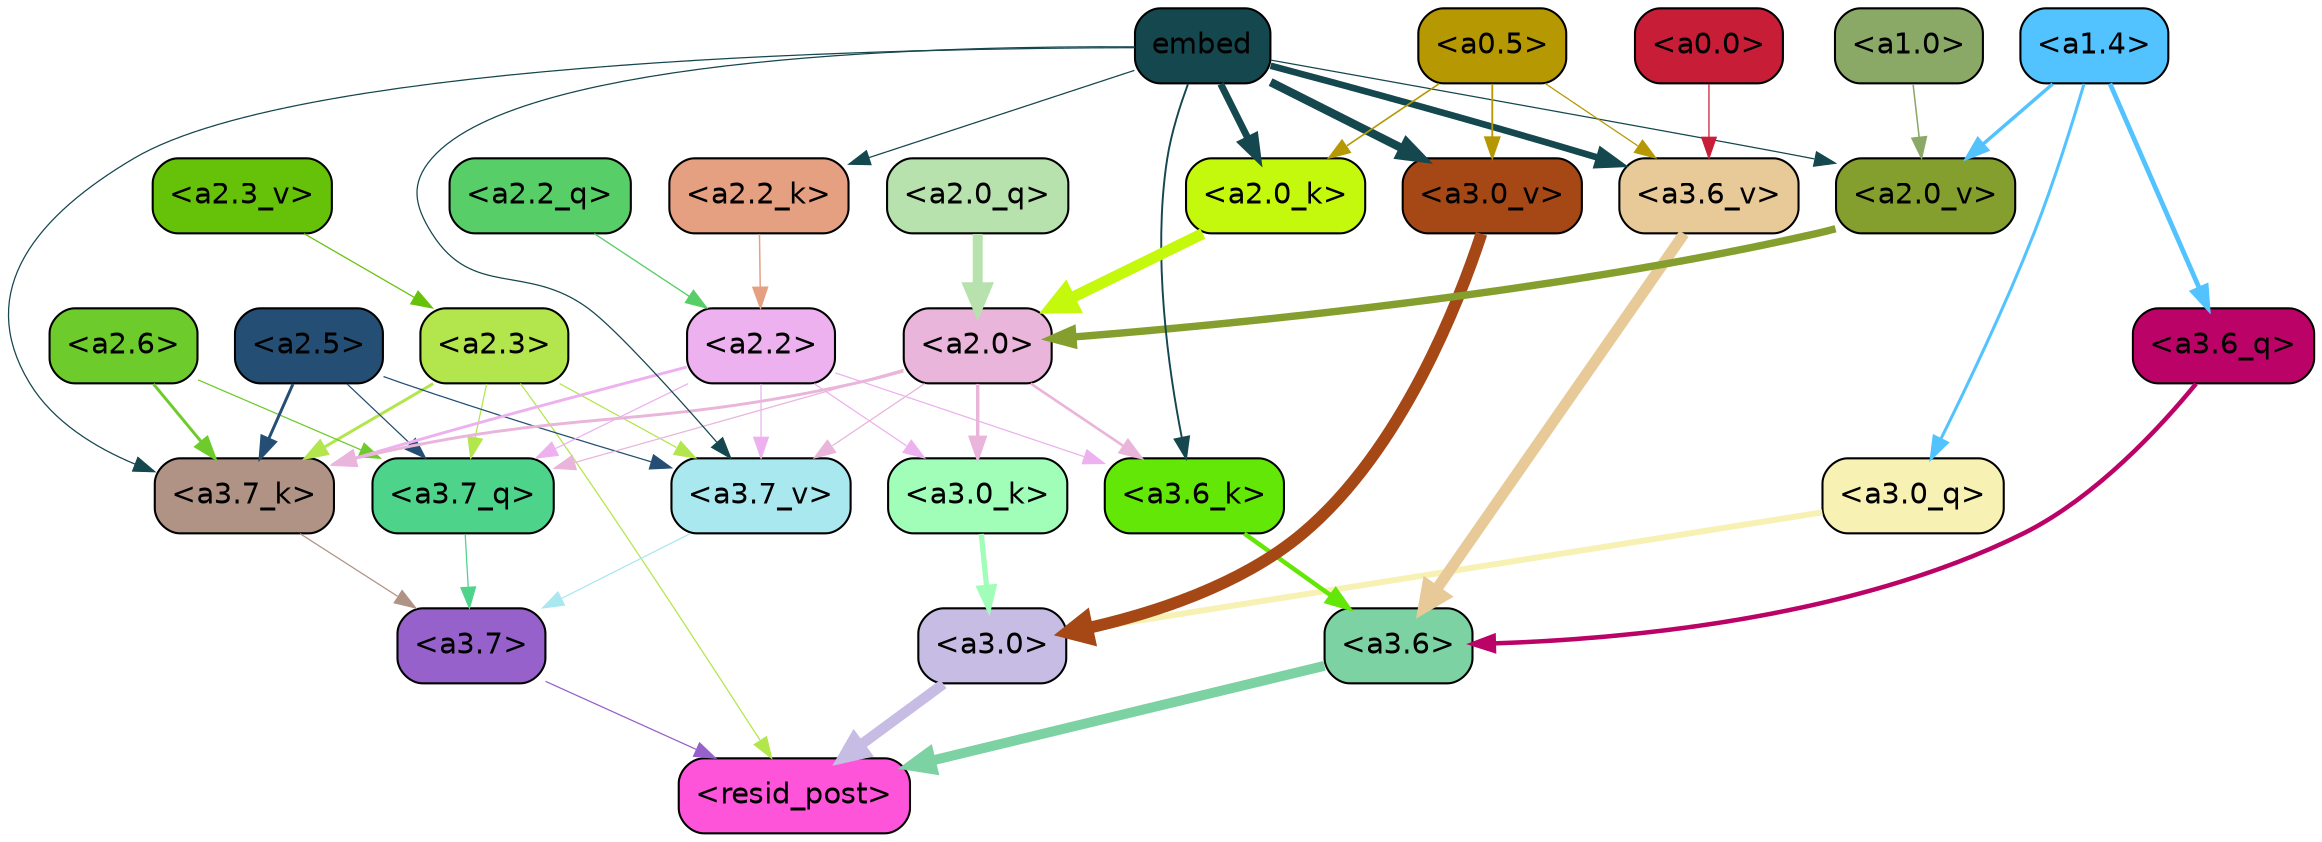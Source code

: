 strict digraph "" {
	graph [bgcolor=transparent,
		layout=dot,
		overlap=false,
		splines=true
	];
	"<a3.7>"	[color=black,
		fillcolor="#9661cb",
		fontname=Helvetica,
		shape=box,
		style="filled, rounded"];
	"<resid_post>"	[color=black,
		fillcolor="#fe54da",
		fontname=Helvetica,
		shape=box,
		style="filled, rounded"];
	"<a3.7>" -> "<resid_post>"	[color="#9661cb",
		penwidth=0.6];
	"<a3.6>"	[color=black,
		fillcolor="#7dd2a3",
		fontname=Helvetica,
		shape=box,
		style="filled, rounded"];
	"<a3.6>" -> "<resid_post>"	[color="#7dd2a3",
		penwidth=4.749041676521301];
	"<a3.0>"	[color=black,
		fillcolor="#c7bce4",
		fontname=Helvetica,
		shape=box,
		style="filled, rounded"];
	"<a3.0>" -> "<resid_post>"	[color="#c7bce4",
		penwidth=5.004215121269226];
	"<a2.3>"	[color=black,
		fillcolor="#b3e64c",
		fontname=Helvetica,
		shape=box,
		style="filled, rounded"];
	"<a2.3>" -> "<resid_post>"	[color="#b3e64c",
		penwidth=0.6];
	"<a3.7_q>"	[color=black,
		fillcolor="#4ed38b",
		fontname=Helvetica,
		shape=box,
		style="filled, rounded"];
	"<a2.3>" -> "<a3.7_q>"	[color="#b3e64c",
		penwidth=0.6];
	"<a3.7_k>"	[color=black,
		fillcolor="#b19385",
		fontname=Helvetica,
		shape=box,
		style="filled, rounded"];
	"<a2.3>" -> "<a3.7_k>"	[color="#b3e64c",
		penwidth=1.4391854107379913];
	"<a3.7_v>"	[color=black,
		fillcolor="#aae8f0",
		fontname=Helvetica,
		shape=box,
		style="filled, rounded"];
	"<a2.3>" -> "<a3.7_v>"	[color="#b3e64c",
		penwidth=0.6];
	"<a3.7_q>" -> "<a3.7>"	[color="#4ed38b",
		penwidth=0.6];
	"<a3.6_q>"	[color=black,
		fillcolor="#bb0367",
		fontname=Helvetica,
		shape=box,
		style="filled, rounded"];
	"<a3.6_q>" -> "<a3.6>"	[color="#bb0367",
		penwidth=2.160832464694977];
	"<a3.0_q>"	[color=black,
		fillcolor="#f8f1b4",
		fontname=Helvetica,
		shape=box,
		style="filled, rounded"];
	"<a3.0_q>" -> "<a3.0>"	[color="#f8f1b4",
		penwidth=2.870753765106201];
	"<a3.7_k>" -> "<a3.7>"	[color="#b19385",
		penwidth=0.6];
	"<a3.6_k>"	[color=black,
		fillcolor="#63e706",
		fontname=Helvetica,
		shape=box,
		style="filled, rounded"];
	"<a3.6_k>" -> "<a3.6>"	[color="#63e706",
		penwidth=2.13908451795578];
	"<a3.0_k>"	[color=black,
		fillcolor="#a1feb9",
		fontname=Helvetica,
		shape=box,
		style="filled, rounded"];
	"<a3.0_k>" -> "<a3.0>"	[color="#a1feb9",
		penwidth=2.520303964614868];
	"<a3.7_v>" -> "<a3.7>"	[color="#aae8f0",
		penwidth=0.6];
	"<a3.6_v>"	[color=black,
		fillcolor="#e8ca99",
		fontname=Helvetica,
		shape=box,
		style="filled, rounded"];
	"<a3.6_v>" -> "<a3.6>"	[color="#e8ca99",
		penwidth=5.297133803367615];
	"<a3.0_v>"	[color=black,
		fillcolor="#a54816",
		fontname=Helvetica,
		shape=box,
		style="filled, rounded"];
	"<a3.0_v>" -> "<a3.0>"	[color="#a54816",
		penwidth=5.680712580680847];
	"<a2.6>"	[color=black,
		fillcolor="#6ecb2c",
		fontname=Helvetica,
		shape=box,
		style="filled, rounded"];
	"<a2.6>" -> "<a3.7_q>"	[color="#6ecb2c",
		penwidth=0.6];
	"<a2.6>" -> "<a3.7_k>"	[color="#6ecb2c",
		penwidth=1.4180794060230255];
	"<a2.5>"	[color=black,
		fillcolor="#244e74",
		fontname=Helvetica,
		shape=box,
		style="filled, rounded"];
	"<a2.5>" -> "<a3.7_q>"	[color="#244e74",
		penwidth=0.6];
	"<a2.5>" -> "<a3.7_k>"	[color="#244e74",
		penwidth=1.4281435310840607];
	"<a2.5>" -> "<a3.7_v>"	[color="#244e74",
		penwidth=0.6];
	"<a2.2>"	[color=black,
		fillcolor="#edb1f0",
		fontname=Helvetica,
		shape=box,
		style="filled, rounded"];
	"<a2.2>" -> "<a3.7_q>"	[color="#edb1f0",
		penwidth=0.6];
	"<a2.2>" -> "<a3.7_k>"	[color="#edb1f0",
		penwidth=1.3982512056827545];
	"<a2.2>" -> "<a3.6_k>"	[color="#edb1f0",
		penwidth=0.6];
	"<a2.2>" -> "<a3.0_k>"	[color="#edb1f0",
		penwidth=0.6];
	"<a2.2>" -> "<a3.7_v>"	[color="#edb1f0",
		penwidth=0.6];
	"<a2.0>"	[color=black,
		fillcolor="#e9b5da",
		fontname=Helvetica,
		shape=box,
		style="filled, rounded"];
	"<a2.0>" -> "<a3.7_q>"	[color="#e9b5da",
		penwidth=0.6];
	"<a2.0>" -> "<a3.7_k>"	[color="#e9b5da",
		penwidth=1.404832512140274];
	"<a2.0>" -> "<a3.6_k>"	[color="#e9b5da",
		penwidth=1.2708758115768433];
	"<a2.0>" -> "<a3.0_k>"	[color="#e9b5da",
		penwidth=1.6207245588302612];
	"<a2.0>" -> "<a3.7_v>"	[color="#e9b5da",
		penwidth=0.6];
	"<a1.4>"	[color=black,
		fillcolor="#53c3ff",
		fontname=Helvetica,
		shape=box,
		style="filled, rounded"];
	"<a1.4>" -> "<a3.6_q>"	[color="#53c3ff",
		penwidth=2.289449453353882];
	"<a1.4>" -> "<a3.0_q>"	[color="#53c3ff",
		penwidth=1.4600623846054077];
	"<a2.0_v>"	[color=black,
		fillcolor="#859f2e",
		fontname=Helvetica,
		shape=box,
		style="filled, rounded"];
	"<a1.4>" -> "<a2.0_v>"	[color="#53c3ff",
		penwidth=1.676277220249176];
	embed	[color=black,
		fillcolor="#15474f",
		fontname=Helvetica,
		shape=box,
		style="filled, rounded"];
	embed -> "<a3.7_k>"	[color="#15474f",
		penwidth=0.6];
	embed -> "<a3.6_k>"	[color="#15474f",
		penwidth=0.9291638135910034];
	embed -> "<a3.7_v>"	[color="#15474f",
		penwidth=0.6];
	embed -> "<a3.6_v>"	[color="#15474f",
		penwidth=3.1808209121227264];
	embed -> "<a3.0_v>"	[color="#15474f",
		penwidth=4.036660343408585];
	"<a2.2_k>"	[color=black,
		fillcolor="#e59f81",
		fontname=Helvetica,
		shape=box,
		style="filled, rounded"];
	embed -> "<a2.2_k>"	[color="#15474f",
		penwidth=0.6];
	"<a2.0_k>"	[color=black,
		fillcolor="#c4f90d",
		fontname=Helvetica,
		shape=box,
		style="filled, rounded"];
	embed -> "<a2.0_k>"	[color="#15474f",
		penwidth=3.3375256061553955];
	embed -> "<a2.0_v>"	[color="#15474f",
		penwidth=0.6];
	"<a0.5>"	[color=black,
		fillcolor="#b69803",
		fontname=Helvetica,
		shape=box,
		style="filled, rounded"];
	"<a0.5>" -> "<a3.6_v>"	[color="#b69803",
		penwidth=0.6];
	"<a0.5>" -> "<a3.0_v>"	[color="#b69803",
		penwidth=0.8798569142818451];
	"<a0.5>" -> "<a2.0_k>"	[color="#b69803",
		penwidth=0.7782440185546875];
	"<a0.0>"	[color=black,
		fillcolor="#c71d36",
		fontname=Helvetica,
		shape=box,
		style="filled, rounded"];
	"<a0.0>" -> "<a3.6_v>"	[color="#c71d36",
		penwidth=0.6];
	"<a2.2_q>"	[color=black,
		fillcolor="#57ce68",
		fontname=Helvetica,
		shape=box,
		style="filled, rounded"];
	"<a2.2_q>" -> "<a2.2>"	[color="#57ce68",
		penwidth=0.6392357051372528];
	"<a2.0_q>"	[color=black,
		fillcolor="#b7e1ad",
		fontname=Helvetica,
		shape=box,
		style="filled, rounded"];
	"<a2.0_q>" -> "<a2.0>"	[color="#b7e1ad",
		penwidth=4.795779317617416];
	"<a2.2_k>" -> "<a2.2>"	[color="#e59f81",
		penwidth=0.7060726433992386];
	"<a2.0_k>" -> "<a2.0>"	[color="#c4f90d",
		penwidth=5.401692286133766];
	"<a2.3_v>"	[color=black,
		fillcolor="#66c209",
		fontname=Helvetica,
		shape=box,
		style="filled, rounded"];
	"<a2.3_v>" -> "<a2.3>"	[color="#66c209",
		penwidth=0.6];
	"<a2.0_v>" -> "<a2.0>"	[color="#859f2e",
		penwidth=3.56003999710083];
	"<a1.0>"	[color=black,
		fillcolor="#8aa967",
		fontname=Helvetica,
		shape=box,
		style="filled, rounded"];
	"<a1.0>" -> "<a2.0_v>"	[color="#8aa967",
		penwidth=0.7355214953422546];
}
